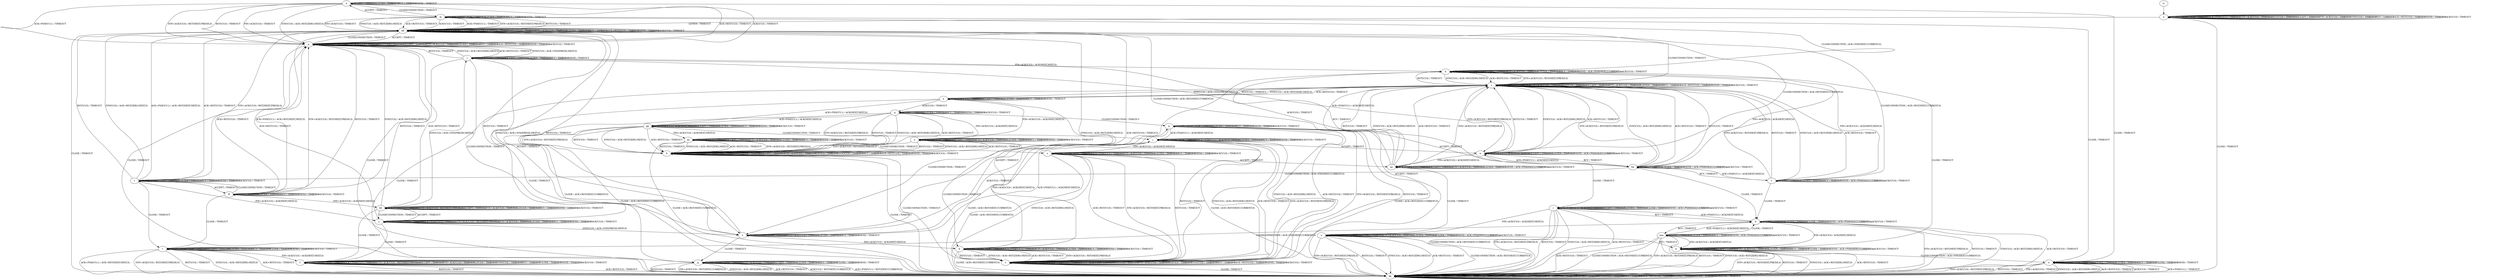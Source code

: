 digraph "" {
	graph ["Incoming time"=0.0003426074981689453,
		"Outgoing time"=0.04349994659423828,
		Output="{'States': 39, 'Transitions': 495, 'Filename': '../results/tcp_preset_100/TCP_Windows8_Server-TCP_Windows8_Server-5.dot'}",
		Reference="{'States': 39, 'Transitions': 495, 'Filename': '../subjects/tcp/TCP_Windows8_Server.dot'}",
		Solver=yices,
		Updated="{'States': 39, 'Transitions': 495, 'Filename': '../subjects/tcp/TCP_Windows8_Server.dot'}",
		"f-measure"=1.0,
		precision=1.0,
		recall=1.0
	];
	a -> a	[key=0,
		label="ACCEPT / TIMEOUT"];
	a -> a	[key=1,
		label="LISTEN / TIMEOUT"];
	a -> a	[key=2,
		label="RCV / TIMEOUT"];
	a -> a	[key=3,
		label="SEND / TIMEOUT"];
	a -> e	[key=0,
		label="CLOSE / TIMEOUT"];
	a -> m	[key=0,
		label="CLOSECONNECTION / TIMEOUT"];
	a -> p	[key=0,
		label="ACK+PSH(V,V,1) / TIMEOUT"];
	a -> p	[key=1,
		label="SYN+ACK(V,V,0) / RST(NEXT,FRESH,0)"];
	a -> p	[key=2,
		label="RST(V,V,0) / TIMEOUT"];
	a -> p	[key=3,
		label="FIN+ACK(V,V,0) / TIMEOUT"];
	a -> p	[key=4,
		label="SYN(V,V,0) / ACK+RST(ZERO,NEXT,0)"];
	a -> p	[key=5,
		label="ACK+RST(V,V,0) / TIMEOUT"];
	a -> p	[key=6,
		label="ACK(V,V,0) / TIMEOUT"];
	b -> b	[key=0,
		label="ACCEPT / TIMEOUT"];
	b -> b	[key=1,
		label="LISTEN / TIMEOUT"];
	b -> b	[key=2,
		label="CLOSE / TIMEOUT"];
	b -> b	[key=3,
		label="SEND / ACK+PSH(NEXT,CURRENT,1)"];
	b -> b	[key=4,
		label="ACK(V,V,0) / TIMEOUT"];
	b -> i	[key=0,
		label="ACK+PSH(V,V,1) / ACK(NEXT,NEXT,0)"];
	b -> k	[key=0,
		label="FIN+ACK(V,V,0) / ACK(NEXT,NEXT,0)"];
	b -> r	[key=0,
		label="CLOSECONNECTION / ACK+FIN(NEXT,CURRENT,0)"];
	b -> kk	[key=0,
		label="SYN+ACK(V,V,0) / RST(NEXT,FRESH,0)"];
	b -> kk	[key=1,
		label="RST(V,V,0) / TIMEOUT"];
	b -> kk	[key=2,
		label="SYN(V,V,0) / ACK+RST(ZERO,NEXT,0)"];
	b -> kk	[key=3,
		label="ACK+RST(V,V,0) / TIMEOUT"];
	b -> mm	[key=0,
		label="RCV / TIMEOUT"];
	c -> c	[key=0,
		label="ACK+PSH(V,V,1) / TIMEOUT"];
	c -> c	[key=1,
		label="SYN+ACK(V,V,0) / TIMEOUT"];
	c -> c	[key=2,
		label="RST(V,V,0) / TIMEOUT"];
	c -> c	[key=3,
		label="ACCEPT / TIMEOUT"];
	c -> c	[key=4,
		label="FIN+ACK(V,V,0) / TIMEOUT"];
	c -> c	[key=5,
		label="LISTEN / TIMEOUT"];
	c -> c	[key=6,
		label="RCV / TIMEOUT"];
	c -> c	[key=7,
		label="ACK+RST(V,V,0) / TIMEOUT"];
	c -> c	[key=8,
		label="SEND / TIMEOUT"];
	c -> c	[key=9,
		label="ACK(V,V,0) / TIMEOUT"];
	c -> n	[key=0,
		label="SYN(V,V,0) / ACK+SYN(FRESH,NEXT,0)"];
	c -> dd	[key=0,
		label="CLOSECONNECTION / TIMEOUT"];
	c -> kk	[key=0,
		label="CLOSE / TIMEOUT"];
	d -> d	[key=0,
		label="CLOSECONNECTION / TIMEOUT"];
	d -> d	[key=1,
		label="ACK+PSH(V,V,1) / TIMEOUT"];
	d -> d	[key=2,
		label="FIN+ACK(V,V,0) / TIMEOUT"];
	d -> d	[key=3,
		label="LISTEN / TIMEOUT"];
	d -> d	[key=4,
		label="RCV / TIMEOUT"];
	d -> d	[key=5,
		label="SEND / TIMEOUT"];
	d -> d	[key=6,
		label="ACK(V,V,0) / TIMEOUT"];
	d -> h	[key=0,
		label="ACCEPT / TIMEOUT"];
	d -> s	[key=0,
		label="SYN+ACK(V,V,0) / RST(NEXT,FRESH,0)"];
	d -> s	[key=1,
		label="RST(V,V,0) / TIMEOUT"];
	d -> s	[key=2,
		label="SYN(V,V,0) / ACK+RST(ZERO,NEXT,0)"];
	d -> s	[key=3,
		label="ACK+RST(V,V,0) / TIMEOUT"];
	d -> kk	[key=0,
		label="CLOSE / ACK+RST(NEXT,CURRENT,0)"];
	e -> e	[key=0,
		label="CLOSECONNECTION / TIMEOUT"];
	e -> e	[key=1,
		label="ACCEPT / TIMEOUT"];
	e -> e	[key=2,
		label="LISTEN / TIMEOUT"];
	e -> e	[key=3,
		label="RCV / TIMEOUT"];
	e -> e	[key=4,
		label="CLOSE / TIMEOUT"];
	e -> e	[key=5,
		label="SEND / TIMEOUT"];
	e -> kk	[key=0,
		label="ACK+PSH(V,V,1) / TIMEOUT"];
	e -> kk	[key=1,
		label="SYN+ACK(V,V,0) / RST(NEXT,FRESH,0)"];
	e -> kk	[key=2,
		label="RST(V,V,0) / TIMEOUT"];
	e -> kk	[key=3,
		label="FIN+ACK(V,V,0) / TIMEOUT"];
	e -> kk	[key=4,
		label="SYN(V,V,0) / ACK+RST(ZERO,NEXT,0)"];
	e -> kk	[key=5,
		label="ACK+RST(V,V,0) / TIMEOUT"];
	e -> kk	[key=6,
		label="ACK(V,V,0) / TIMEOUT"];
	f -> f	[key=0,
		label="CLOSECONNECTION / TIMEOUT"];
	f -> f	[key=1,
		label="ACK+PSH(V,V,1) / TIMEOUT"];
	f -> f	[key=2,
		label="SYN+ACK(V,V,0) / RST(NEXT,FRESH,0)"];
	f -> f	[key=3,
		label="ACCEPT / TIMEOUT"];
	f -> f	[key=4,
		label="FIN+ACK(V,V,0) / TIMEOUT"];
	f -> f	[key=5,
		label="LISTEN / TIMEOUT"];
	f -> f	[key=6,
		label="SYN(V,V,0) / TIMEOUT"];
	f -> f	[key=7,
		label="RCV / TIMEOUT"];
	f -> f	[key=8,
		label="CLOSE / TIMEOUT"];
	f -> f	[key=9,
		label="SEND / TIMEOUT"];
	f -> f	[key=10,
		label="ACK(V,V,0) / TIMEOUT"];
	f -> kk	[key=0,
		label="RST(V,V,0) / TIMEOUT"];
	f -> kk	[key=1,
		label="ACK+RST(V,V,0) / TIMEOUT"];
	g -> g	[key=0,
		label="ACCEPT / TIMEOUT"];
	g -> g	[key=1,
		label="LISTEN / TIMEOUT"];
	g -> g	[key=2,
		label="RCV / TIMEOUT"];
	g -> g	[key=3,
		label="SEND / TIMEOUT"];
	g -> g	[key=4,
		label="ACK(V,V,0) / TIMEOUT"];
	g -> o	[key=0,
		label="FIN+ACK(V,V,0) / ACK(NEXT,NEXT,0)"];
	g -> q	[key=0,
		label="CLOSECONNECTION / TIMEOUT"];
	g -> gg	[key=0,
		label="ACK+PSH(V,V,1) / ACK(NEXT,NEXT,0)"];
	g -> kk	[key=0,
		label="CLOSE / ACK+RST(NEXT,CURRENT,0)"];
	g -> ll	[key=0,
		label="SYN+ACK(V,V,0) / RST(NEXT,FRESH,0)"];
	g -> ll	[key=1,
		label="RST(V,V,0) / TIMEOUT"];
	g -> ll	[key=2,
		label="SYN(V,V,0) / ACK+RST(ZERO,NEXT,0)"];
	g -> ll	[key=3,
		label="ACK+RST(V,V,0) / TIMEOUT"];
	h -> c	[key=0,
		label="SYN+ACK(V,V,0) / RST(NEXT,FRESH,0)"];
	h -> c	[key=1,
		label="RST(V,V,0) / TIMEOUT"];
	h -> c	[key=2,
		label="SYN(V,V,0) / ACK+RST(ZERO,NEXT,0)"];
	h -> c	[key=3,
		label="ACK+RST(V,V,0) / TIMEOUT"];
	h -> h	[key=0,
		label="ACK+PSH(V,V,1) / TIMEOUT"];
	h -> h	[key=1,
		label="ACCEPT / TIMEOUT"];
	h -> h	[key=2,
		label="FIN+ACK(V,V,0) / TIMEOUT"];
	h -> h	[key=3,
		label="LISTEN / TIMEOUT"];
	h -> h	[key=4,
		label="RCV / TIMEOUT"];
	h -> h	[key=5,
		label="SEND / ACK+PSH(NEXT,CURRENT,1)"];
	h -> h	[key=6,
		label="ACK(V,V,0) / TIMEOUT"];
	h -> k	[key=0,
		label="CLOSE / TIMEOUT"];
	h -> m	[key=0,
		label="CLOSECONNECTION / ACK+FIN(NEXT,CURRENT,0)"];
	i -> b	[key=0,
		label="RCV / TIMEOUT"];
	i -> i	[key=0,
		label="ACK+PSH(V,V,1) / ACK(NEXT,NEXT,0)"];
	i -> i	[key=1,
		label="ACCEPT / TIMEOUT"];
	i -> i	[key=2,
		label="LISTEN / TIMEOUT"];
	i -> i	[key=3,
		label="CLOSE / TIMEOUT"];
	i -> i	[key=4,
		label="SEND / ACK+PSH(NEXT,CURRENT,1)"];
	i -> i	[key=5,
		label="ACK(V,V,0) / TIMEOUT"];
	i -> u	[key=0,
		label="FIN+ACK(V,V,0) / ACK(NEXT,NEXT,0)"];
	i -> kk	[key=0,
		label="CLOSECONNECTION / ACK+RST(NEXT,CURRENT,0)"];
	i -> kk	[key=1,
		label="SYN+ACK(V,V,0) / RST(NEXT,FRESH,0)"];
	i -> kk	[key=2,
		label="RST(V,V,0) / TIMEOUT"];
	i -> kk	[key=3,
		label="SYN(V,V,0) / ACK+RST(ZERO,NEXT,0)"];
	i -> kk	[key=4,
		label="ACK+RST(V,V,0) / TIMEOUT"];
	j -> j	[key=0,
		label="CLOSECONNECTION / TIMEOUT"];
	j -> j	[key=1,
		label="ACK+PSH(V,V,1) / ACK(NEXT,NEXT,0)"];
	j -> j	[key=2,
		label="LISTEN / TIMEOUT"];
	j -> j	[key=3,
		label="RCV / TIMEOUT"];
	j -> j	[key=4,
		label="SEND / TIMEOUT"];
	j -> j	[key=5,
		label="ACK(V,V,0) / TIMEOUT"];
	j -> s	[key=0,
		label="SYN+ACK(V,V,0) / RST(NEXT,FRESH,0)"];
	j -> s	[key=1,
		label="RST(V,V,0) / TIMEOUT"];
	j -> s	[key=2,
		label="SYN(V,V,0) / ACK+RST(ZERO,NEXT,0)"];
	j -> s	[key=3,
		label="ACK+RST(V,V,0) / TIMEOUT"];
	j -> w	[key=0,
		label="ACCEPT / TIMEOUT"];
	j -> z	[key=0,
		label="FIN+ACK(V,V,0) / ACK(NEXT,NEXT,0)"];
	j -> kk	[key=0,
		label="CLOSE / ACK+RST(NEXT,CURRENT,0)"];
	k -> e	[key=0,
		label="CLOSECONNECTION / ACK+FIN(NEXT,CURRENT,0)"];
	k -> k	[key=0,
		label="ACK+PSH(V,V,1) / TIMEOUT"];
	k -> k	[key=1,
		label="ACCEPT / TIMEOUT"];
	k -> k	[key=2,
		label="FIN+ACK(V,V,0) / TIMEOUT"];
	k -> k	[key=3,
		label="LISTEN / TIMEOUT"];
	k -> k	[key=4,
		label="RCV / TIMEOUT"];
	k -> k	[key=5,
		label="CLOSE / TIMEOUT"];
	k -> k	[key=6,
		label="SEND / ACK+PSH(NEXT,CURRENT,1)"];
	k -> k	[key=7,
		label="ACK(V,V,0) / TIMEOUT"];
	k -> kk	[key=0,
		label="SYN+ACK(V,V,0) / RST(NEXT,FRESH,0)"];
	k -> kk	[key=1,
		label="RST(V,V,0) / TIMEOUT"];
	k -> kk	[key=2,
		label="SYN(V,V,0) / ACK+RST(ZERO,NEXT,0)"];
	k -> kk	[key=3,
		label="ACK+RST(V,V,0) / TIMEOUT"];
	l -> h	[key=0,
		label="FIN+ACK(V,V,0) / ACK(NEXT,NEXT,0)"];
	l -> l	[key=0,
		label="SYN+ACK(V,V,0) / TIMEOUT"];
	l -> l	[key=1,
		label="ACCEPT / TIMEOUT"];
	l -> l	[key=2,
		label="LISTEN / TIMEOUT"];
	l -> l	[key=3,
		label="RCV / TIMEOUT"];
	l -> l	[key=4,
		label="SEND / TIMEOUT"];
	l -> p	[key=0,
		label="RST(V,V,0) / TIMEOUT"];
	l -> p	[key=1,
		label="SYN(V,V,0) / ACK+RST(ZERO,NEXT,0)"];
	l -> p	[key=2,
		label="ACK+RST(V,V,0) / TIMEOUT"];
	l -> w	[key=0,
		label="ACK+PSH(V,V,1) / ACK(NEXT,NEXT,0)"];
	l -> x	[key=0,
		label="CLOSECONNECTION / TIMEOUT"];
	l -> hh	[key=0,
		label="ACK(V,V,0) / TIMEOUT"];
	l -> jj	[key=0,
		label="CLOSE / TIMEOUT"];
	m -> a	[key=0,
		label="ACCEPT / TIMEOUT"];
	m -> e	[key=0,
		label="CLOSE / TIMEOUT"];
	m -> m	[key=0,
		label="CLOSECONNECTION / TIMEOUT"];
	m -> m	[key=1,
		label="LISTEN / TIMEOUT"];
	m -> m	[key=2,
		label="RCV / TIMEOUT"];
	m -> m	[key=3,
		label="SEND / TIMEOUT"];
	m -> dd	[key=0,
		label="ACK+PSH(V,V,1) / TIMEOUT"];
	m -> dd	[key=1,
		label="SYN+ACK(V,V,0) / RST(NEXT,FRESH,0)"];
	m -> dd	[key=2,
		label="RST(V,V,0) / TIMEOUT"];
	m -> dd	[key=3,
		label="FIN+ACK(V,V,0) / TIMEOUT"];
	m -> dd	[key=4,
		label="SYN(V,V,0) / ACK+RST(ZERO,NEXT,0)"];
	m -> dd	[key=5,
		label="ACK+RST(V,V,0) / TIMEOUT"];
	m -> dd	[key=6,
		label="ACK(V,V,0) / TIMEOUT"];
	n -> c	[key=0,
		label="RST(V,V,0) / TIMEOUT"];
	n -> c	[key=1,
		label="SYN(V,V,0) / ACK+RST(ZERO,NEXT,0)"];
	n -> c	[key=2,
		label="ACK+RST(V,V,0) / TIMEOUT"];
	n -> g	[key=0,
		label="ACK(V,V,0) / TIMEOUT"];
	n -> n	[key=0,
		label="SYN+ACK(V,V,0) / TIMEOUT"];
	n -> n	[key=1,
		label="ACCEPT / TIMEOUT"];
	n -> n	[key=2,
		label="LISTEN / TIMEOUT"];
	n -> n	[key=3,
		label="RCV / TIMEOUT"];
	n -> n	[key=4,
		label="SEND / TIMEOUT"];
	n -> o	[key=0,
		label="FIN+ACK(V,V,0) / ACK(NEXT,NEXT,0)"];
	n -> x	[key=0,
		label="CLOSECONNECTION / TIMEOUT"];
	n -> gg	[key=0,
		label="ACK+PSH(V,V,1) / ACK(NEXT,NEXT,0)"];
	n -> jj	[key=0,
		label="CLOSE / TIMEOUT"];
	o -> d	[key=0,
		label="CLOSECONNECTION / TIMEOUT"];
	o -> o	[key=0,
		label="ACK+PSH(V,V,1) / TIMEOUT"];
	o -> o	[key=1,
		label="ACCEPT / TIMEOUT"];
	o -> o	[key=2,
		label="FIN+ACK(V,V,0) / TIMEOUT"];
	o -> o	[key=3,
		label="LISTEN / TIMEOUT"];
	o -> o	[key=4,
		label="RCV / TIMEOUT"];
	o -> o	[key=5,
		label="SEND / TIMEOUT"];
	o -> o	[key=6,
		label="ACK(V,V,0) / TIMEOUT"];
	o -> kk	[key=0,
		label="CLOSE / ACK+RST(NEXT,CURRENT,0)"];
	o -> ll	[key=0,
		label="SYN+ACK(V,V,0) / RST(NEXT,FRESH,0)"];
	o -> ll	[key=1,
		label="RST(V,V,0) / TIMEOUT"];
	o -> ll	[key=2,
		label="SYN(V,V,0) / ACK+RST(ZERO,NEXT,0)"];
	o -> ll	[key=3,
		label="ACK+RST(V,V,0) / TIMEOUT"];
	p -> l	[key=0,
		label="SYN(V,V,0) / ACK+SYN(FRESH,NEXT,0)"];
	p -> p	[key=0,
		label="ACK+PSH(V,V,1) / TIMEOUT"];
	p -> p	[key=1,
		label="SYN+ACK(V,V,0) / TIMEOUT"];
	p -> p	[key=2,
		label="RST(V,V,0) / TIMEOUT"];
	p -> p	[key=3,
		label="ACCEPT / TIMEOUT"];
	p -> p	[key=4,
		label="FIN+ACK(V,V,0) / TIMEOUT"];
	p -> p	[key=5,
		label="LISTEN / TIMEOUT"];
	p -> p	[key=6,
		label="RCV / TIMEOUT"];
	p -> p	[key=7,
		label="ACK+RST(V,V,0) / TIMEOUT"];
	p -> p	[key=8,
		label="SEND / TIMEOUT"];
	p -> p	[key=9,
		label="ACK(V,V,0) / TIMEOUT"];
	p -> dd	[key=0,
		label="CLOSECONNECTION / TIMEOUT"];
	p -> kk	[key=0,
		label="CLOSE / TIMEOUT"];
	q -> d	[key=0,
		label="FIN+ACK(V,V,0) / ACK(NEXT,NEXT,0)"];
	q -> j	[key=0,
		label="ACK+PSH(V,V,1) / ACK(NEXT,NEXT,0)"];
	q -> q	[key=0,
		label="CLOSECONNECTION / TIMEOUT"];
	q -> q	[key=1,
		label="LISTEN / TIMEOUT"];
	q -> q	[key=2,
		label="RCV / TIMEOUT"];
	q -> q	[key=3,
		label="SEND / TIMEOUT"];
	q -> q	[key=4,
		label="ACK(V,V,0) / TIMEOUT"];
	q -> s	[key=0,
		label="SYN+ACK(V,V,0) / RST(NEXT,FRESH,0)"];
	q -> s	[key=1,
		label="RST(V,V,0) / TIMEOUT"];
	q -> s	[key=2,
		label="SYN(V,V,0) / ACK+RST(ZERO,NEXT,0)"];
	q -> s	[key=3,
		label="ACK+RST(V,V,0) / TIMEOUT"];
	q -> hh	[key=0,
		label="ACCEPT / TIMEOUT"];
	q -> kk	[key=0,
		label="CLOSE / ACK+RST(NEXT,CURRENT,0)"];
	r -> f	[key=0,
		label="FIN+ACK(V,V,0) / ACK(NEXT,NEXT,0)"];
	r -> r	[key=0,
		label="CLOSECONNECTION / TIMEOUT"];
	r -> r	[key=1,
		label="ACCEPT / TIMEOUT"];
	r -> r	[key=2,
		label="LISTEN / TIMEOUT"];
	r -> r	[key=3,
		label="RCV / TIMEOUT"];
	r -> r	[key=4,
		label="CLOSE / TIMEOUT"];
	r -> r	[key=5,
		label="SEND / TIMEOUT"];
	r -> r	[key=6,
		label="ACK(V,V,0) / TIMEOUT"];
	r -> kk	[key=0,
		label="ACK+PSH(V,V,1) / ACK+RST(NEXT,NEXT,0)"];
	r -> kk	[key=1,
		label="SYN+ACK(V,V,0) / RST(NEXT,FRESH,0)"];
	r -> kk	[key=2,
		label="RST(V,V,0) / TIMEOUT"];
	r -> kk	[key=3,
		label="SYN(V,V,0) / ACK+RST(ZERO,NEXT,0)"];
	r -> kk	[key=4,
		label="ACK+RST(V,V,0) / TIMEOUT"];
	s -> c	[key=0,
		label="ACCEPT / TIMEOUT"];
	s -> s	[key=0,
		label="CLOSECONNECTION / TIMEOUT"];
	s -> s	[key=1,
		label="ACK+PSH(V,V,1) / TIMEOUT"];
	s -> s	[key=2,
		label="SYN+ACK(V,V,0) / TIMEOUT"];
	s -> s	[key=3,
		label="RST(V,V,0) / TIMEOUT"];
	s -> s	[key=4,
		label="FIN+ACK(V,V,0) / TIMEOUT"];
	s -> s	[key=5,
		label="LISTEN / TIMEOUT"];
	s -> s	[key=6,
		label="SYN(V,V,0) / TIMEOUT"];
	s -> s	[key=7,
		label="RCV / TIMEOUT"];
	s -> s	[key=8,
		label="ACK+RST(V,V,0) / TIMEOUT"];
	s -> s	[key=9,
		label="SEND / TIMEOUT"];
	s -> s	[key=10,
		label="ACK(V,V,0) / TIMEOUT"];
	s -> kk	[key=0,
		label="CLOSE / TIMEOUT"];
	t -> r	[key=0,
		label="CLOSE / TIMEOUT"];
	t -> t	[key=0,
		label="CLOSECONNECTION / TIMEOUT"];
	t -> t	[key=1,
		label="LISTEN / TIMEOUT"];
	t -> t	[key=2,
		label="RCV / TIMEOUT"];
	t -> t	[key=3,
		label="SEND / TIMEOUT"];
	t -> t	[key=4,
		label="ACK(V,V,0) / TIMEOUT"];
	t -> y	[key=0,
		label="FIN+ACK(V,V,0) / ACK(NEXT,NEXT,0)"];
	t -> dd	[key=0,
		label="ACK+PSH(V,V,1) / ACK+RST(NEXT,NEXT,0)"];
	t -> dd	[key=1,
		label="SYN+ACK(V,V,0) / RST(NEXT,FRESH,0)"];
	t -> dd	[key=2,
		label="RST(V,V,0) / TIMEOUT"];
	t -> dd	[key=3,
		label="SYN(V,V,0) / ACK+RST(ZERO,NEXT,0)"];
	t -> dd	[key=4,
		label="ACK+RST(V,V,0) / TIMEOUT"];
	t -> ff	[key=0,
		label="ACCEPT / TIMEOUT"];
	u -> k	[key=0,
		label="RCV / TIMEOUT"];
	u -> u	[key=0,
		label="ACK+PSH(V,V,1) / TIMEOUT"];
	u -> u	[key=1,
		label="ACCEPT / TIMEOUT"];
	u -> u	[key=2,
		label="FIN+ACK(V,V,0) / TIMEOUT"];
	u -> u	[key=3,
		label="LISTEN / TIMEOUT"];
	u -> u	[key=4,
		label="CLOSE / TIMEOUT"];
	u -> u	[key=5,
		label="SEND / ACK+PSH(NEXT,CURRENT,1)"];
	u -> u	[key=6,
		label="ACK(V,V,0) / TIMEOUT"];
	u -> kk	[key=0,
		label="CLOSECONNECTION / ACK+RST(NEXT,CURRENT,0)"];
	u -> kk	[key=1,
		label="SYN+ACK(V,V,0) / RST(NEXT,FRESH,0)"];
	u -> kk	[key=2,
		label="RST(V,V,0) / TIMEOUT"];
	u -> kk	[key=3,
		label="SYN(V,V,0) / ACK+RST(ZERO,NEXT,0)"];
	u -> kk	[key=4,
		label="ACK+RST(V,V,0) / TIMEOUT"];
	v -> b	[key=0,
		label="CLOSE / TIMEOUT"];
	v -> c	[key=0,
		label="SYN+ACK(V,V,0) / RST(NEXT,FRESH,0)"];
	v -> c	[key=1,
		label="RST(V,V,0) / TIMEOUT"];
	v -> c	[key=2,
		label="SYN(V,V,0) / ACK+RST(ZERO,NEXT,0)"];
	v -> c	[key=3,
		label="ACK+RST(V,V,0) / TIMEOUT"];
	v -> h	[key=0,
		label="FIN+ACK(V,V,0) / ACK(NEXT,NEXT,0)"];
	v -> v	[key=0,
		label="ACCEPT / TIMEOUT"];
	v -> v	[key=1,
		label="LISTEN / TIMEOUT"];
	v -> v	[key=2,
		label="RCV / TIMEOUT"];
	v -> v	[key=3,
		label="SEND / ACK+PSH(NEXT,CURRENT,1)"];
	v -> v	[key=4,
		label="ACK(V,V,0) / TIMEOUT"];
	v -> dd	[key=0,
		label="CLOSECONNECTION / ACK+RST(NEXT,CURRENT,0)"];
	v -> hh	[key=0,
		label="ACK+PSH(V,V,1) / ACK(NEXT,NEXT,0)"];
	w -> c	[key=0,
		label="SYN+ACK(V,V,0) / RST(NEXT,FRESH,0)"];
	w -> c	[key=1,
		label="RST(V,V,0) / TIMEOUT"];
	w -> c	[key=2,
		label="SYN(V,V,0) / ACK+RST(ZERO,NEXT,0)"];
	w -> c	[key=3,
		label="ACK+RST(V,V,0) / TIMEOUT"];
	w -> i	[key=0,
		label="CLOSE / TIMEOUT"];
	w -> w	[key=0,
		label="ACK+PSH(V,V,1) / ACK(NEXT,NEXT,0)"];
	w -> w	[key=1,
		label="ACCEPT / TIMEOUT"];
	w -> w	[key=2,
		label="LISTEN / TIMEOUT"];
	w -> w	[key=3,
		label="SEND / ACK+PSH(NEXT,CURRENT,1)"];
	w -> w	[key=4,
		label="ACK(V,V,0) / TIMEOUT"];
	w -> dd	[key=0,
		label="CLOSECONNECTION / ACK+RST(NEXT,CURRENT,0)"];
	w -> ee	[key=0,
		label="FIN+ACK(V,V,0) / ACK(NEXT,NEXT,0)"];
	w -> hh	[key=0,
		label="RCV / TIMEOUT"];
	x -> d	[key=0,
		label="FIN+ACK(V,V,0) / ACK(NEXT,NEXT,0)"];
	x -> j	[key=0,
		label="ACK+PSH(V,V,1) / ACK(NEXT,NEXT,0)"];
	x -> l	[key=0,
		label="ACCEPT / TIMEOUT"];
	x -> q	[key=0,
		label="ACK(V,V,0) / TIMEOUT"];
	x -> x	[key=0,
		label="CLOSECONNECTION / TIMEOUT"];
	x -> x	[key=1,
		label="SYN+ACK(V,V,0) / TIMEOUT"];
	x -> x	[key=2,
		label="LISTEN / TIMEOUT"];
	x -> x	[key=3,
		label="RCV / TIMEOUT"];
	x -> x	[key=4,
		label="SEND / TIMEOUT"];
	x -> dd	[key=0,
		label="RST(V,V,0) / TIMEOUT"];
	x -> dd	[key=1,
		label="SYN(V,V,0) / ACK+RST(ZERO,NEXT,0)"];
	x -> dd	[key=2,
		label="ACK+RST(V,V,0) / TIMEOUT"];
	x -> jj	[key=0,
		label="CLOSE / TIMEOUT"];
	y -> f	[key=0,
		label="CLOSE / TIMEOUT"];
	y -> x	[key=0,
		label="SYN(V,V,0) / ACK+SYN(FRESH,NEXT,0)"];
	y -> y	[key=0,
		label="CLOSECONNECTION / TIMEOUT"];
	y -> y	[key=1,
		label="ACK+PSH(V,V,1) / TIMEOUT"];
	y -> y	[key=2,
		label="SYN+ACK(V,V,0) / RST(NEXT,FRESH,0)"];
	y -> y	[key=3,
		label="FIN+ACK(V,V,0) / TIMEOUT"];
	y -> y	[key=4,
		label="LISTEN / TIMEOUT"];
	y -> y	[key=5,
		label="RCV / TIMEOUT"];
	y -> y	[key=6,
		label="SEND / TIMEOUT"];
	y -> y	[key=7,
		label="ACK(V,V,0) / TIMEOUT"];
	y -> bb	[key=0,
		label="ACCEPT / TIMEOUT"];
	y -> dd	[key=0,
		label="RST(V,V,0) / TIMEOUT"];
	y -> dd	[key=1,
		label="ACK+RST(V,V,0) / TIMEOUT"];
	z -> s	[key=0,
		label="SYN+ACK(V,V,0) / RST(NEXT,FRESH,0)"];
	z -> s	[key=1,
		label="RST(V,V,0) / TIMEOUT"];
	z -> s	[key=2,
		label="SYN(V,V,0) / ACK+RST(ZERO,NEXT,0)"];
	z -> s	[key=3,
		label="ACK+RST(V,V,0) / TIMEOUT"];
	z -> z	[key=0,
		label="CLOSECONNECTION / TIMEOUT"];
	z -> z	[key=1,
		label="ACK+PSH(V,V,1) / TIMEOUT"];
	z -> z	[key=2,
		label="FIN+ACK(V,V,0) / TIMEOUT"];
	z -> z	[key=3,
		label="LISTEN / TIMEOUT"];
	z -> z	[key=4,
		label="RCV / TIMEOUT"];
	z -> z	[key=5,
		label="SEND / TIMEOUT"];
	z -> z	[key=6,
		label="ACK(V,V,0) / TIMEOUT"];
	z -> ee	[key=0,
		label="ACCEPT / TIMEOUT"];
	z -> kk	[key=0,
		label="CLOSE / ACK+RST(NEXT,CURRENT,0)"];
	aa -> z	[key=0,
		label="CLOSECONNECTION / TIMEOUT"];
	aa -> aa	[key=0,
		label="ACK+PSH(V,V,1) / TIMEOUT"];
	aa -> aa	[key=1,
		label="ACCEPT / TIMEOUT"];
	aa -> aa	[key=2,
		label="FIN+ACK(V,V,0) / TIMEOUT"];
	aa -> aa	[key=3,
		label="LISTEN / TIMEOUT"];
	aa -> aa	[key=4,
		label="RCV / TIMEOUT"];
	aa -> aa	[key=5,
		label="SEND / TIMEOUT"];
	aa -> aa	[key=6,
		label="ACK(V,V,0) / TIMEOUT"];
	aa -> kk	[key=0,
		label="CLOSE / ACK+RST(NEXT,CURRENT,0)"];
	aa -> ll	[key=0,
		label="SYN+ACK(V,V,0) / RST(NEXT,FRESH,0)"];
	aa -> ll	[key=1,
		label="RST(V,V,0) / TIMEOUT"];
	aa -> ll	[key=2,
		label="SYN(V,V,0) / ACK+RST(ZERO,NEXT,0)"];
	aa -> ll	[key=3,
		label="ACK+RST(V,V,0) / TIMEOUT"];
	bb -> f	[key=0,
		label="CLOSE / TIMEOUT"];
	bb -> l	[key=0,
		label="SYN(V,V,0) / ACK+SYN(FRESH,NEXT,0)"];
	bb -> p	[key=0,
		label="RST(V,V,0) / TIMEOUT"];
	bb -> p	[key=1,
		label="ACK+RST(V,V,0) / TIMEOUT"];
	bb -> y	[key=0,
		label="CLOSECONNECTION / TIMEOUT"];
	bb -> bb	[key=0,
		label="ACK+PSH(V,V,1) / TIMEOUT"];
	bb -> bb	[key=1,
		label="SYN+ACK(V,V,0) / RST(NEXT,FRESH,0)"];
	bb -> bb	[key=2,
		label="ACCEPT / TIMEOUT"];
	bb -> bb	[key=3,
		label="FIN+ACK(V,V,0) / TIMEOUT"];
	bb -> bb	[key=4,
		label="LISTEN / TIMEOUT"];
	bb -> bb	[key=5,
		label="RCV / TIMEOUT"];
	bb -> bb	[key=6,
		label="SEND / TIMEOUT"];
	bb -> bb	[key=7,
		label="ACK(V,V,0) / TIMEOUT"];
	cc -> ii	[key=0];
	dd -> p	[key=0,
		label="ACCEPT / TIMEOUT"];
	dd -> x	[key=0,
		label="SYN(V,V,0) / ACK+SYN(FRESH,NEXT,0)"];
	dd -> dd	[key=0,
		label="CLOSECONNECTION / TIMEOUT"];
	dd -> dd	[key=1,
		label="ACK+PSH(V,V,1) / TIMEOUT"];
	dd -> dd	[key=2,
		label="SYN+ACK(V,V,0) / TIMEOUT"];
	dd -> dd	[key=3,
		label="RST(V,V,0) / TIMEOUT"];
	dd -> dd	[key=4,
		label="FIN+ACK(V,V,0) / TIMEOUT"];
	dd -> dd	[key=5,
		label="LISTEN / TIMEOUT"];
	dd -> dd	[key=6,
		label="RCV / TIMEOUT"];
	dd -> dd	[key=7,
		label="ACK+RST(V,V,0) / TIMEOUT"];
	dd -> dd	[key=8,
		label="SEND / TIMEOUT"];
	dd -> dd	[key=9,
		label="ACK(V,V,0) / TIMEOUT"];
	dd -> kk	[key=0,
		label="CLOSE / TIMEOUT"];
	ee -> c	[key=0,
		label="SYN+ACK(V,V,0) / RST(NEXT,FRESH,0)"];
	ee -> c	[key=1,
		label="RST(V,V,0) / TIMEOUT"];
	ee -> c	[key=2,
		label="SYN(V,V,0) / ACK+RST(ZERO,NEXT,0)"];
	ee -> c	[key=3,
		label="ACK+RST(V,V,0) / TIMEOUT"];
	ee -> h	[key=0,
		label="RCV / TIMEOUT"];
	ee -> u	[key=0,
		label="CLOSE / TIMEOUT"];
	ee -> dd	[key=0,
		label="CLOSECONNECTION / ACK+RST(NEXT,CURRENT,0)"];
	ee -> ee	[key=0,
		label="ACK+PSH(V,V,1) / TIMEOUT"];
	ee -> ee	[key=1,
		label="ACCEPT / TIMEOUT"];
	ee -> ee	[key=2,
		label="FIN+ACK(V,V,0) / TIMEOUT"];
	ee -> ee	[key=3,
		label="LISTEN / TIMEOUT"];
	ee -> ee	[key=4,
		label="SEND / ACK+PSH(NEXT,CURRENT,1)"];
	ee -> ee	[key=5,
		label="ACK(V,V,0) / TIMEOUT"];
	ff -> p	[key=0,
		label="ACK+PSH(V,V,1) / ACK+RST(NEXT,NEXT,0)"];
	ff -> p	[key=1,
		label="SYN+ACK(V,V,0) / RST(NEXT,FRESH,0)"];
	ff -> p	[key=2,
		label="RST(V,V,0) / TIMEOUT"];
	ff -> p	[key=3,
		label="SYN(V,V,0) / ACK+RST(ZERO,NEXT,0)"];
	ff -> p	[key=4,
		label="ACK+RST(V,V,0) / TIMEOUT"];
	ff -> r	[key=0,
		label="CLOSE / TIMEOUT"];
	ff -> t	[key=0,
		label="CLOSECONNECTION / TIMEOUT"];
	ff -> bb	[key=0,
		label="FIN+ACK(V,V,0) / ACK(NEXT,NEXT,0)"];
	ff -> ff	[key=0,
		label="ACCEPT / TIMEOUT"];
	ff -> ff	[key=1,
		label="LISTEN / TIMEOUT"];
	ff -> ff	[key=2,
		label="RCV / TIMEOUT"];
	ff -> ff	[key=3,
		label="SEND / TIMEOUT"];
	ff -> ff	[key=4,
		label="ACK(V,V,0) / TIMEOUT"];
	gg -> j	[key=0,
		label="CLOSECONNECTION / TIMEOUT"];
	gg -> aa	[key=0,
		label="FIN+ACK(V,V,0) / ACK(NEXT,NEXT,0)"];
	gg -> gg	[key=0,
		label="ACK+PSH(V,V,1) / ACK(NEXT,NEXT,0)"];
	gg -> gg	[key=1,
		label="ACCEPT / TIMEOUT"];
	gg -> gg	[key=2,
		label="LISTEN / TIMEOUT"];
	gg -> gg	[key=3,
		label="RCV / TIMEOUT"];
	gg -> gg	[key=4,
		label="SEND / TIMEOUT"];
	gg -> gg	[key=5,
		label="ACK(V,V,0) / TIMEOUT"];
	gg -> kk	[key=0,
		label="CLOSE / ACK+RST(NEXT,CURRENT,0)"];
	gg -> ll	[key=0,
		label="SYN+ACK(V,V,0) / RST(NEXT,FRESH,0)"];
	gg -> ll	[key=1,
		label="RST(V,V,0) / TIMEOUT"];
	gg -> ll	[key=2,
		label="SYN(V,V,0) / ACK+RST(ZERO,NEXT,0)"];
	gg -> ll	[key=3,
		label="ACK+RST(V,V,0) / TIMEOUT"];
	hh -> b	[key=0,
		label="CLOSE / TIMEOUT"];
	hh -> c	[key=0,
		label="SYN+ACK(V,V,0) / RST(NEXT,FRESH,0)"];
	hh -> c	[key=1,
		label="RST(V,V,0) / TIMEOUT"];
	hh -> c	[key=2,
		label="SYN(V,V,0) / ACK+RST(ZERO,NEXT,0)"];
	hh -> c	[key=3,
		label="ACK+RST(V,V,0) / TIMEOUT"];
	hh -> h	[key=0,
		label="FIN+ACK(V,V,0) / ACK(NEXT,NEXT,0)"];
	hh -> t	[key=0,
		label="CLOSECONNECTION / ACK+FIN(NEXT,CURRENT,0)"];
	hh -> v	[key=0,
		label="RCV / TIMEOUT"];
	hh -> w	[key=0,
		label="ACK+PSH(V,V,1) / ACK(NEXT,NEXT,0)"];
	hh -> hh	[key=0,
		label="ACCEPT / TIMEOUT"];
	hh -> hh	[key=1,
		label="LISTEN / TIMEOUT"];
	hh -> hh	[key=2,
		label="SEND / ACK+PSH(NEXT,CURRENT,1)"];
	hh -> hh	[key=3,
		label="ACK(V,V,0) / TIMEOUT"];
	ii -> dd	[key=0,
		label="LISTEN / TIMEOUT"];
	ii -> ii	[key=0,
		label="CLOSECONNECTION / TIMEOUT"];
	ii -> ii	[key=1,
		label="ACK+PSH(V,V,1) / TIMEOUT"];
	ii -> ii	[key=2,
		label="SYN+ACK(V,V,0) / TIMEOUT"];
	ii -> ii	[key=3,
		label="RST(V,V,0) / TIMEOUT"];
	ii -> ii	[key=4,
		label="ACCEPT / TIMEOUT"];
	ii -> ii	[key=5,
		label="FIN+ACK(V,V,0) / TIMEOUT"];
	ii -> ii	[key=6,
		label="SYN(V,V,0) / TIMEOUT"];
	ii -> ii	[key=7,
		label="RCV / TIMEOUT"];
	ii -> ii	[key=8,
		label="ACK+RST(V,V,0) / TIMEOUT"];
	ii -> ii	[key=9,
		label="SEND / TIMEOUT"];
	ii -> ii	[key=10,
		label="ACK(V,V,0) / TIMEOUT"];
	ii -> kk	[key=0,
		label="CLOSE / TIMEOUT"];
	jj -> jj	[key=0,
		label="CLOSECONNECTION / TIMEOUT"];
	jj -> jj	[key=1,
		label="SYN+ACK(V,V,0) / TIMEOUT"];
	jj -> jj	[key=2,
		label="ACCEPT / TIMEOUT"];
	jj -> jj	[key=3,
		label="LISTEN / TIMEOUT"];
	jj -> jj	[key=4,
		label="RCV / TIMEOUT"];
	jj -> jj	[key=5,
		label="CLOSE / TIMEOUT"];
	jj -> jj	[key=6,
		label="SEND / TIMEOUT"];
	jj -> kk	[key=0,
		label="ACK+PSH(V,V,1) / RST(NEXT,CURRENT,0)"];
	jj -> kk	[key=1,
		label="RST(V,V,0) / TIMEOUT"];
	jj -> kk	[key=2,
		label="FIN+ACK(V,V,0) / RST(NEXT,CURRENT,0)"];
	jj -> kk	[key=3,
		label="SYN(V,V,0) / ACK+RST(ZERO,NEXT,0)"];
	jj -> kk	[key=4,
		label="ACK+RST(V,V,0) / TIMEOUT"];
	jj -> kk	[key=5,
		label="ACK(V,V,0) / RST(NEXT,CURRENT,0)"];
	kk -> kk	[key=0,
		label="CLOSECONNECTION / TIMEOUT"];
	kk -> kk	[key=1,
		label="ACK+PSH(V,V,1) / TIMEOUT"];
	kk -> kk	[key=2,
		label="SYN+ACK(V,V,0) / TIMEOUT"];
	kk -> kk	[key=3,
		label="RST(V,V,0) / TIMEOUT"];
	kk -> kk	[key=4,
		label="ACCEPT / TIMEOUT"];
	kk -> kk	[key=5,
		label="FIN+ACK(V,V,0) / TIMEOUT"];
	kk -> kk	[key=6,
		label="LISTEN / TIMEOUT"];
	kk -> kk	[key=7,
		label="SYN(V,V,0) / TIMEOUT"];
	kk -> kk	[key=8,
		label="RCV / TIMEOUT"];
	kk -> kk	[key=9,
		label="ACK+RST(V,V,0) / TIMEOUT"];
	kk -> kk	[key=10,
		label="CLOSE / TIMEOUT"];
	kk -> kk	[key=11,
		label="SEND / TIMEOUT"];
	kk -> kk	[key=12,
		label="ACK(V,V,0) / TIMEOUT"];
	ll -> s	[key=0,
		label="CLOSECONNECTION / TIMEOUT"];
	ll -> kk	[key=0,
		label="CLOSE / TIMEOUT"];
	ll -> ll	[key=0,
		label="ACK+PSH(V,V,1) / TIMEOUT"];
	ll -> ll	[key=1,
		label="SYN+ACK(V,V,0) / TIMEOUT"];
	ll -> ll	[key=2,
		label="RST(V,V,0) / TIMEOUT"];
	ll -> ll	[key=3,
		label="ACCEPT / TIMEOUT"];
	ll -> ll	[key=4,
		label="FIN+ACK(V,V,0) / TIMEOUT"];
	ll -> ll	[key=5,
		label="LISTEN / TIMEOUT"];
	ll -> ll	[key=6,
		label="SYN(V,V,0) / TIMEOUT"];
	ll -> ll	[key=7,
		label="RCV / TIMEOUT"];
	ll -> ll	[key=8,
		label="ACK+RST(V,V,0) / TIMEOUT"];
	ll -> ll	[key=9,
		label="SEND / TIMEOUT"];
	ll -> ll	[key=10,
		label="ACK(V,V,0) / TIMEOUT"];
	mm -> b	[key=0,
		label="ACK+PSH(V,V,1) / ACK(NEXT,NEXT,0)"];
	mm -> b	[key=1,
		label="CLOSE / TIMEOUT"];
	mm -> k	[key=0,
		label="FIN+ACK(V,V,0) / ACK(NEXT,NEXT,0)"];
	mm -> kk	[key=0,
		label="CLOSECONNECTION / ACK+RST(NEXT,CURRENT,0)"];
	mm -> kk	[key=1,
		label="SYN+ACK(V,V,0) / RST(NEXT,FRESH,0)"];
	mm -> kk	[key=2,
		label="RST(V,V,0) / TIMEOUT"];
	mm -> kk	[key=3,
		label="SYN(V,V,0) / ACK+RST(ZERO,NEXT,0)"];
	mm -> kk	[key=4,
		label="ACK+RST(V,V,0) / TIMEOUT"];
	mm -> mm	[key=0,
		label="ACCEPT / TIMEOUT"];
	mm -> mm	[key=1,
		label="LISTEN / TIMEOUT"];
	mm -> mm	[key=2,
		label="RCV / TIMEOUT"];
	mm -> mm	[key=3,
		label="SEND / ACK+PSH(NEXT,CURRENT,1)"];
	mm -> mm	[key=4,
		label="ACK(V,V,0) / TIMEOUT"];
}

